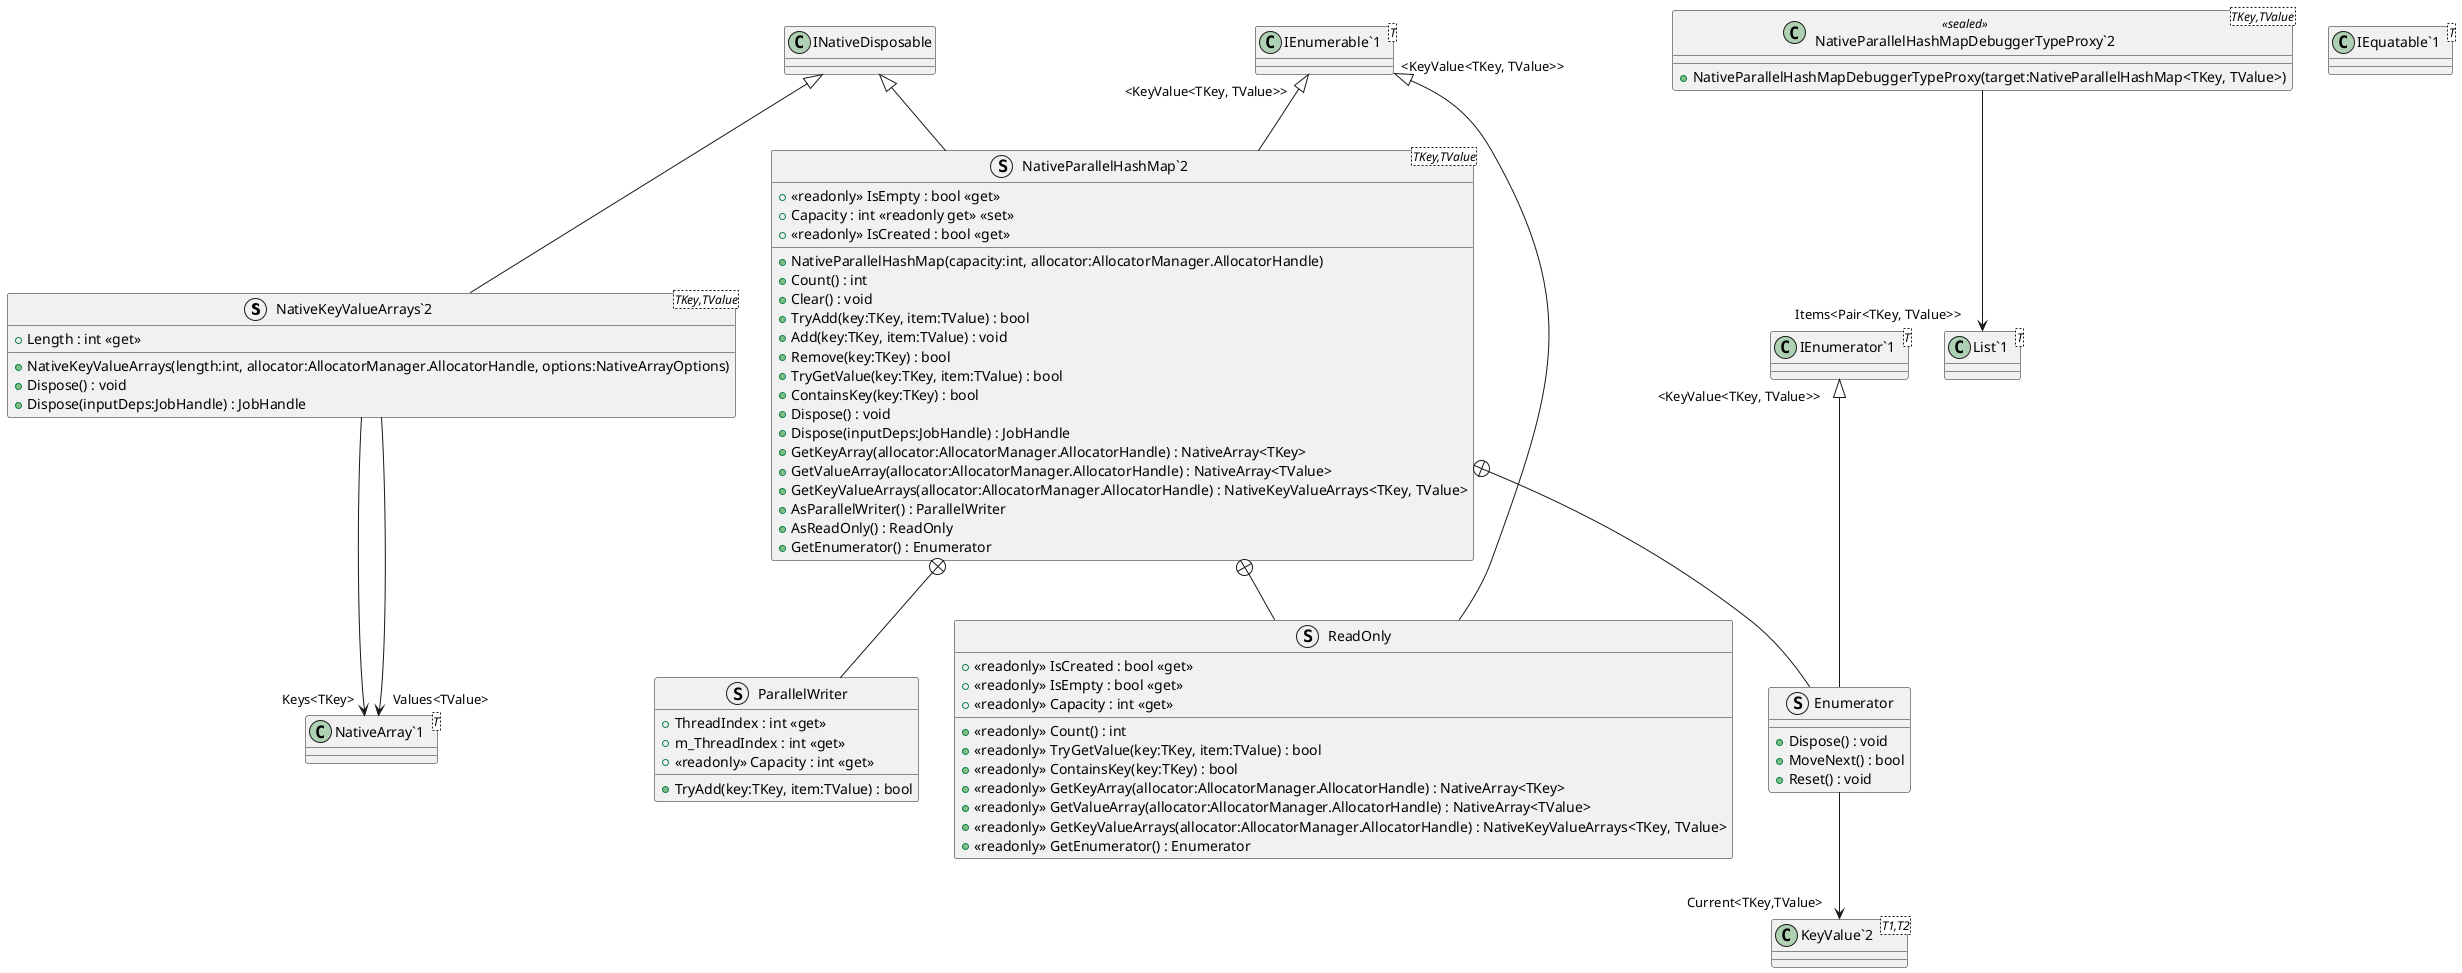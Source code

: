 @startuml
struct "NativeKeyValueArrays`2"<TKey,TValue> {
    + Length : int <<get>>
    + NativeKeyValueArrays(length:int, allocator:AllocatorManager.AllocatorHandle, options:NativeArrayOptions)
    + Dispose() : void
    + Dispose(inputDeps:JobHandle) : JobHandle
}
struct "NativeParallelHashMap`2"<TKey,TValue> {
    + NativeParallelHashMap(capacity:int, allocator:AllocatorManager.AllocatorHandle)
    + <<readonly>> IsEmpty : bool <<get>>
    + Count() : int
    + Capacity : int <<readonly get>> <<set>>
    + Clear() : void
    + TryAdd(key:TKey, item:TValue) : bool
    + Add(key:TKey, item:TValue) : void
    + Remove(key:TKey) : bool
    + TryGetValue(key:TKey, item:TValue) : bool
    + ContainsKey(key:TKey) : bool
    + <<readonly>> IsCreated : bool <<get>>
    + Dispose() : void
    + Dispose(inputDeps:JobHandle) : JobHandle
    + GetKeyArray(allocator:AllocatorManager.AllocatorHandle) : NativeArray<TKey>
    + GetValueArray(allocator:AllocatorManager.AllocatorHandle) : NativeArray<TValue>
    + GetKeyValueArrays(allocator:AllocatorManager.AllocatorHandle) : NativeKeyValueArrays<TKey, TValue>
    + AsParallelWriter() : ParallelWriter
    + AsReadOnly() : ReadOnly
    + GetEnumerator() : Enumerator
}
class "NativeParallelHashMapDebuggerTypeProxy`2"<TKey,TValue> <<sealed>> {
    + NativeParallelHashMapDebuggerTypeProxy(target:NativeParallelHashMap<TKey, TValue>)
}
class "NativeArray`1"<T> {
}
class "IEnumerable`1"<T> {
}
class "IEquatable`1"<T> {
}
struct ReadOnly {
    + <<readonly>> IsCreated : bool <<get>>
    + <<readonly>> IsEmpty : bool <<get>>
    + <<readonly>> Count() : int
    + <<readonly>> Capacity : int <<get>>
    + <<readonly>> TryGetValue(key:TKey, item:TValue) : bool
    + <<readonly>> ContainsKey(key:TKey) : bool
    + <<readonly>> GetKeyArray(allocator:AllocatorManager.AllocatorHandle) : NativeArray<TKey>
    + <<readonly>> GetValueArray(allocator:AllocatorManager.AllocatorHandle) : NativeArray<TValue>
    + <<readonly>> GetKeyValueArrays(allocator:AllocatorManager.AllocatorHandle) : NativeKeyValueArrays<TKey, TValue>
    + <<readonly>> GetEnumerator() : Enumerator
}
struct ParallelWriter {
    + ThreadIndex : int <<get>>
    + m_ThreadIndex : int <<get>>
    + <<readonly>> Capacity : int <<get>>
    + TryAdd(key:TKey, item:TValue) : bool
}
struct Enumerator {
    + Dispose() : void
    + MoveNext() : bool
    + Reset() : void
}
class "List`1"<T> {
}
class "IEnumerator`1"<T> {
}
class "KeyValue`2"<T1,T2> {
}
INativeDisposable <|-- "NativeKeyValueArrays`2"
"NativeKeyValueArrays`2" --> "Keys<TKey>" "NativeArray`1"
"NativeKeyValueArrays`2" --> "Values<TValue>" "NativeArray`1"
INativeDisposable <|-- "NativeParallelHashMap`2"
"IEnumerable`1" "<KeyValue<TKey, TValue>>" <|-- "NativeParallelHashMap`2"
"NativeParallelHashMapDebuggerTypeProxy`2" --> "Items<Pair<TKey, TValue>>" "List`1"
"NativeParallelHashMap`2" +-- ReadOnly
"IEnumerable`1" "<KeyValue<TKey, TValue>>" <|-- ReadOnly
"NativeParallelHashMap`2" +-- ParallelWriter
"NativeParallelHashMap`2" +-- Enumerator
"IEnumerator`1" "<KeyValue<TKey, TValue>>" <|-- Enumerator
Enumerator --> "Current<TKey,TValue>" "KeyValue`2"
@enduml
